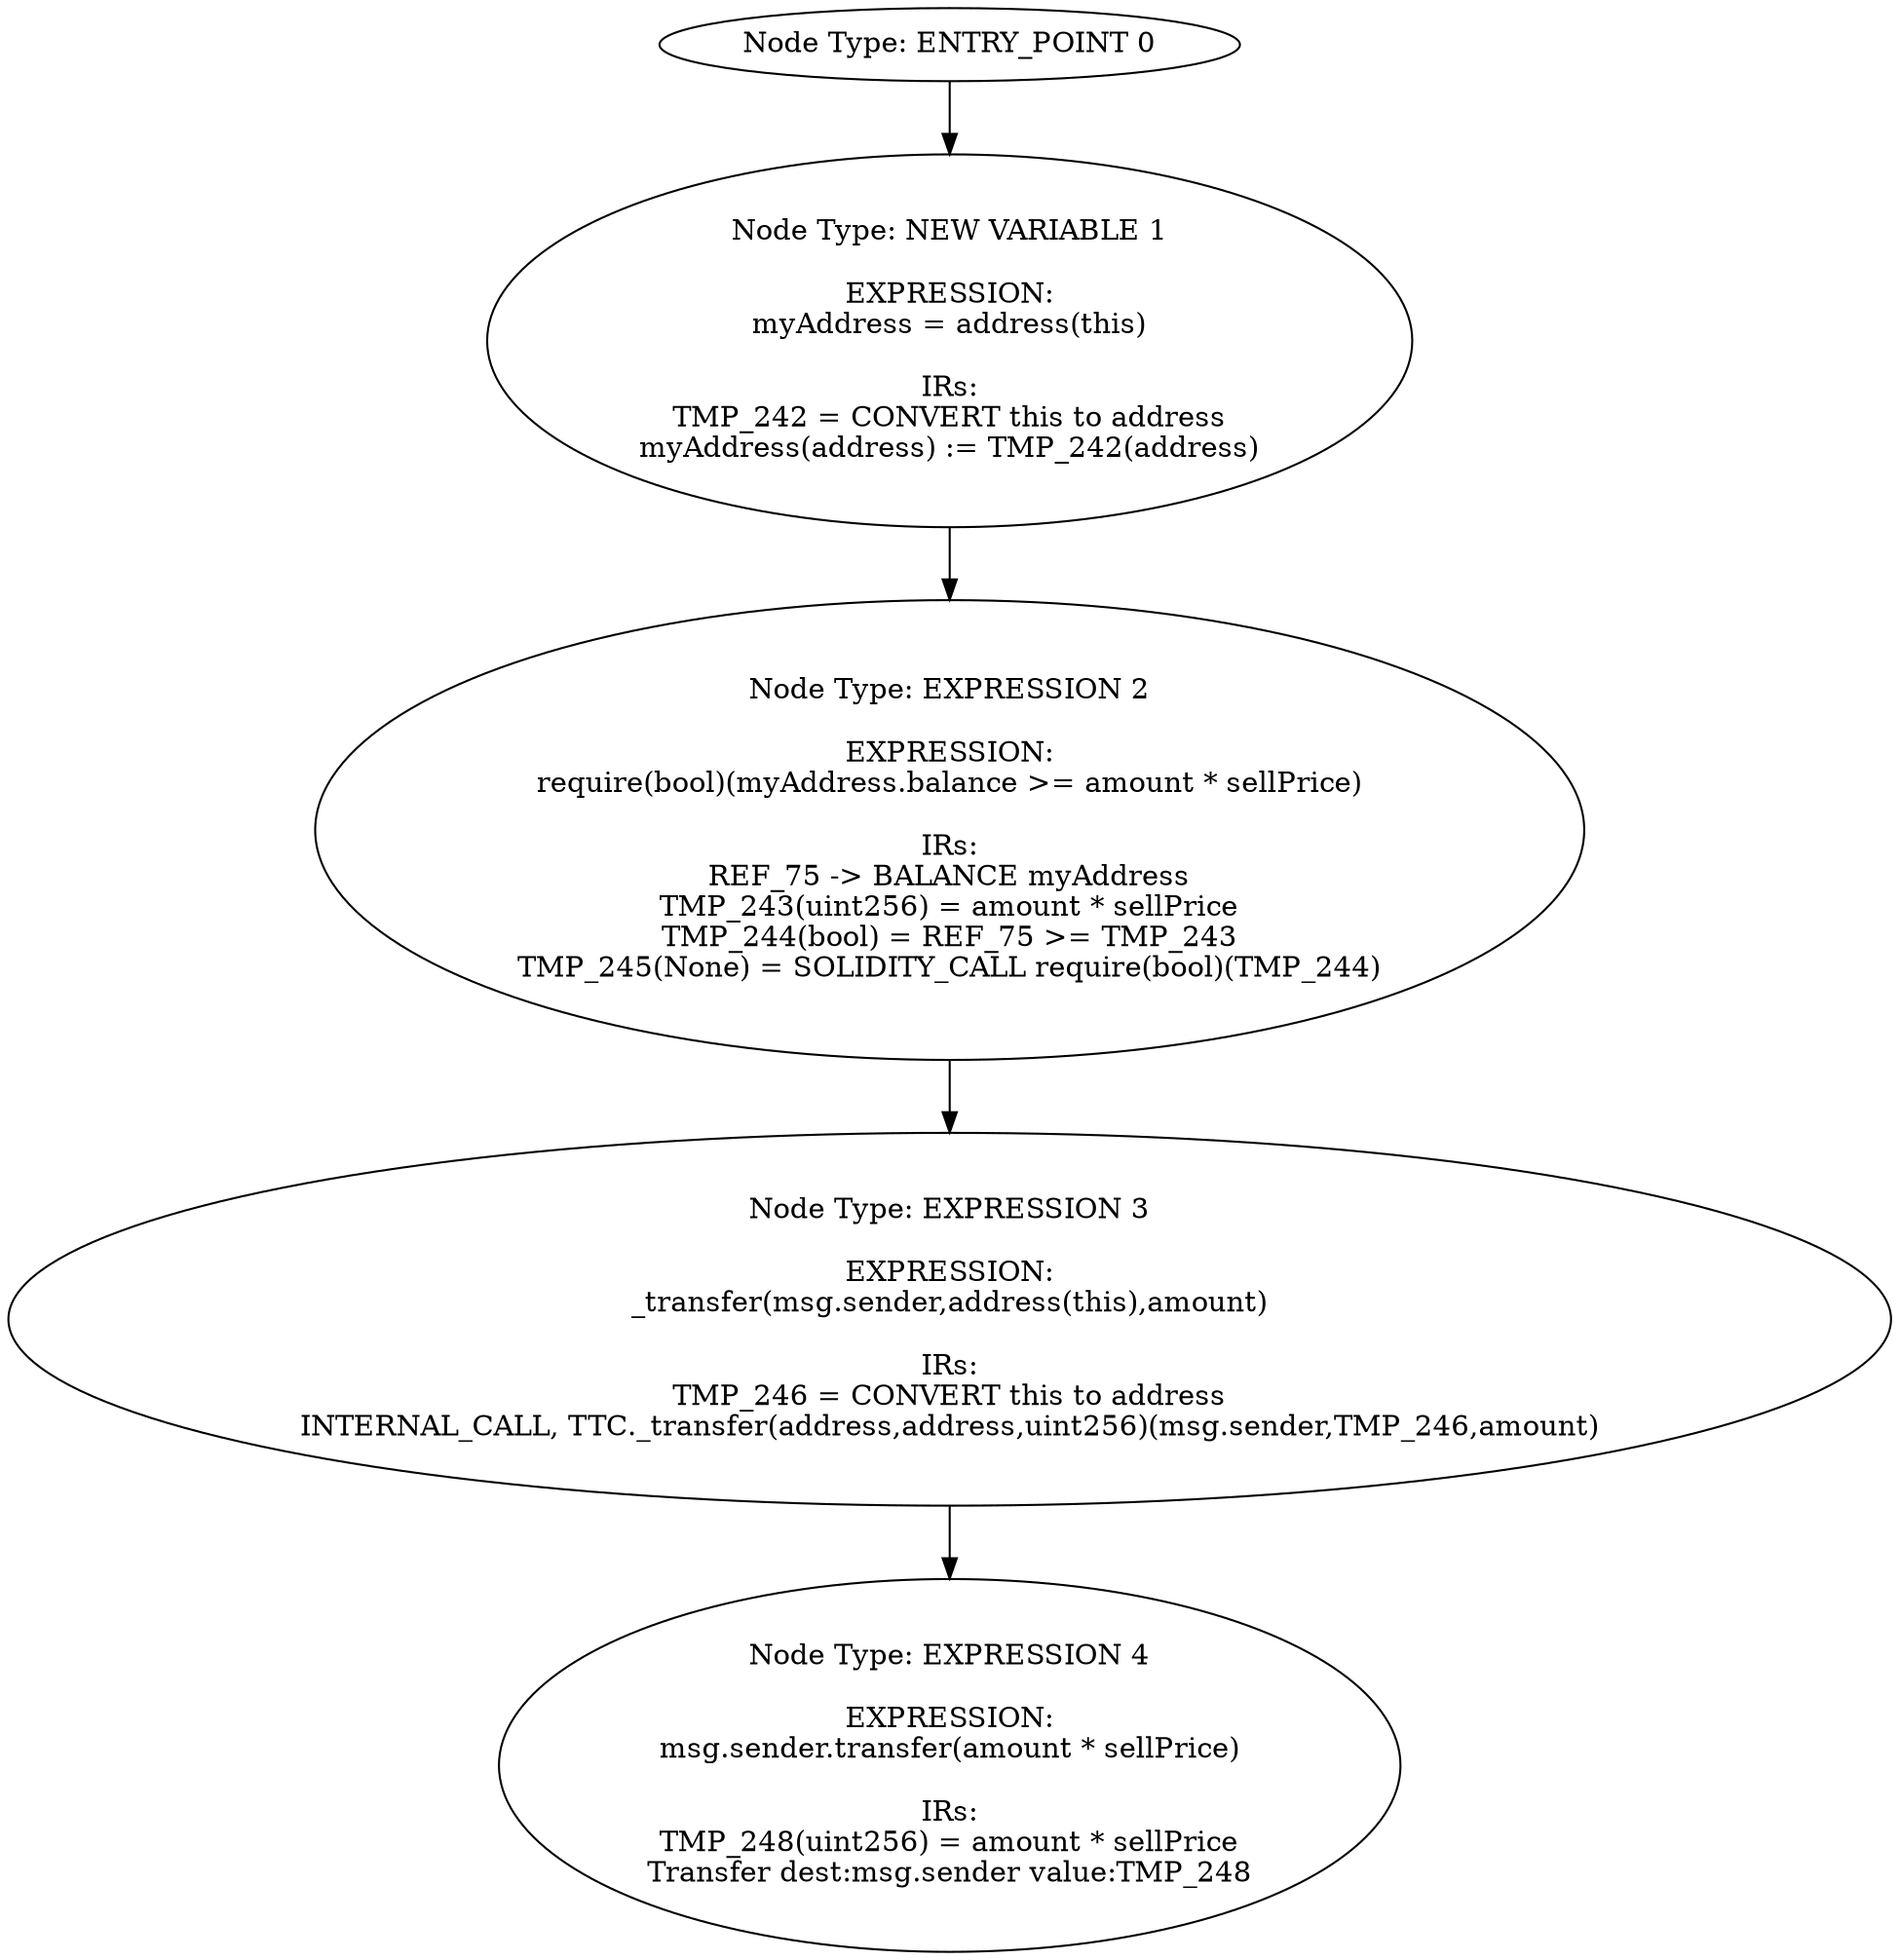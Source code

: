 digraph{
0[label="Node Type: ENTRY_POINT 0
"];
0->1;
1[label="Node Type: NEW VARIABLE 1

EXPRESSION:
myAddress = address(this)

IRs:
TMP_242 = CONVERT this to address
myAddress(address) := TMP_242(address)"];
1->2;
2[label="Node Type: EXPRESSION 2

EXPRESSION:
require(bool)(myAddress.balance >= amount * sellPrice)

IRs:
REF_75 -> BALANCE myAddress
TMP_243(uint256) = amount * sellPrice
TMP_244(bool) = REF_75 >= TMP_243
TMP_245(None) = SOLIDITY_CALL require(bool)(TMP_244)"];
2->3;
3[label="Node Type: EXPRESSION 3

EXPRESSION:
_transfer(msg.sender,address(this),amount)

IRs:
TMP_246 = CONVERT this to address
INTERNAL_CALL, TTC._transfer(address,address,uint256)(msg.sender,TMP_246,amount)"];
3->4;
4[label="Node Type: EXPRESSION 4

EXPRESSION:
msg.sender.transfer(amount * sellPrice)

IRs:
TMP_248(uint256) = amount * sellPrice
Transfer dest:msg.sender value:TMP_248"];
}
